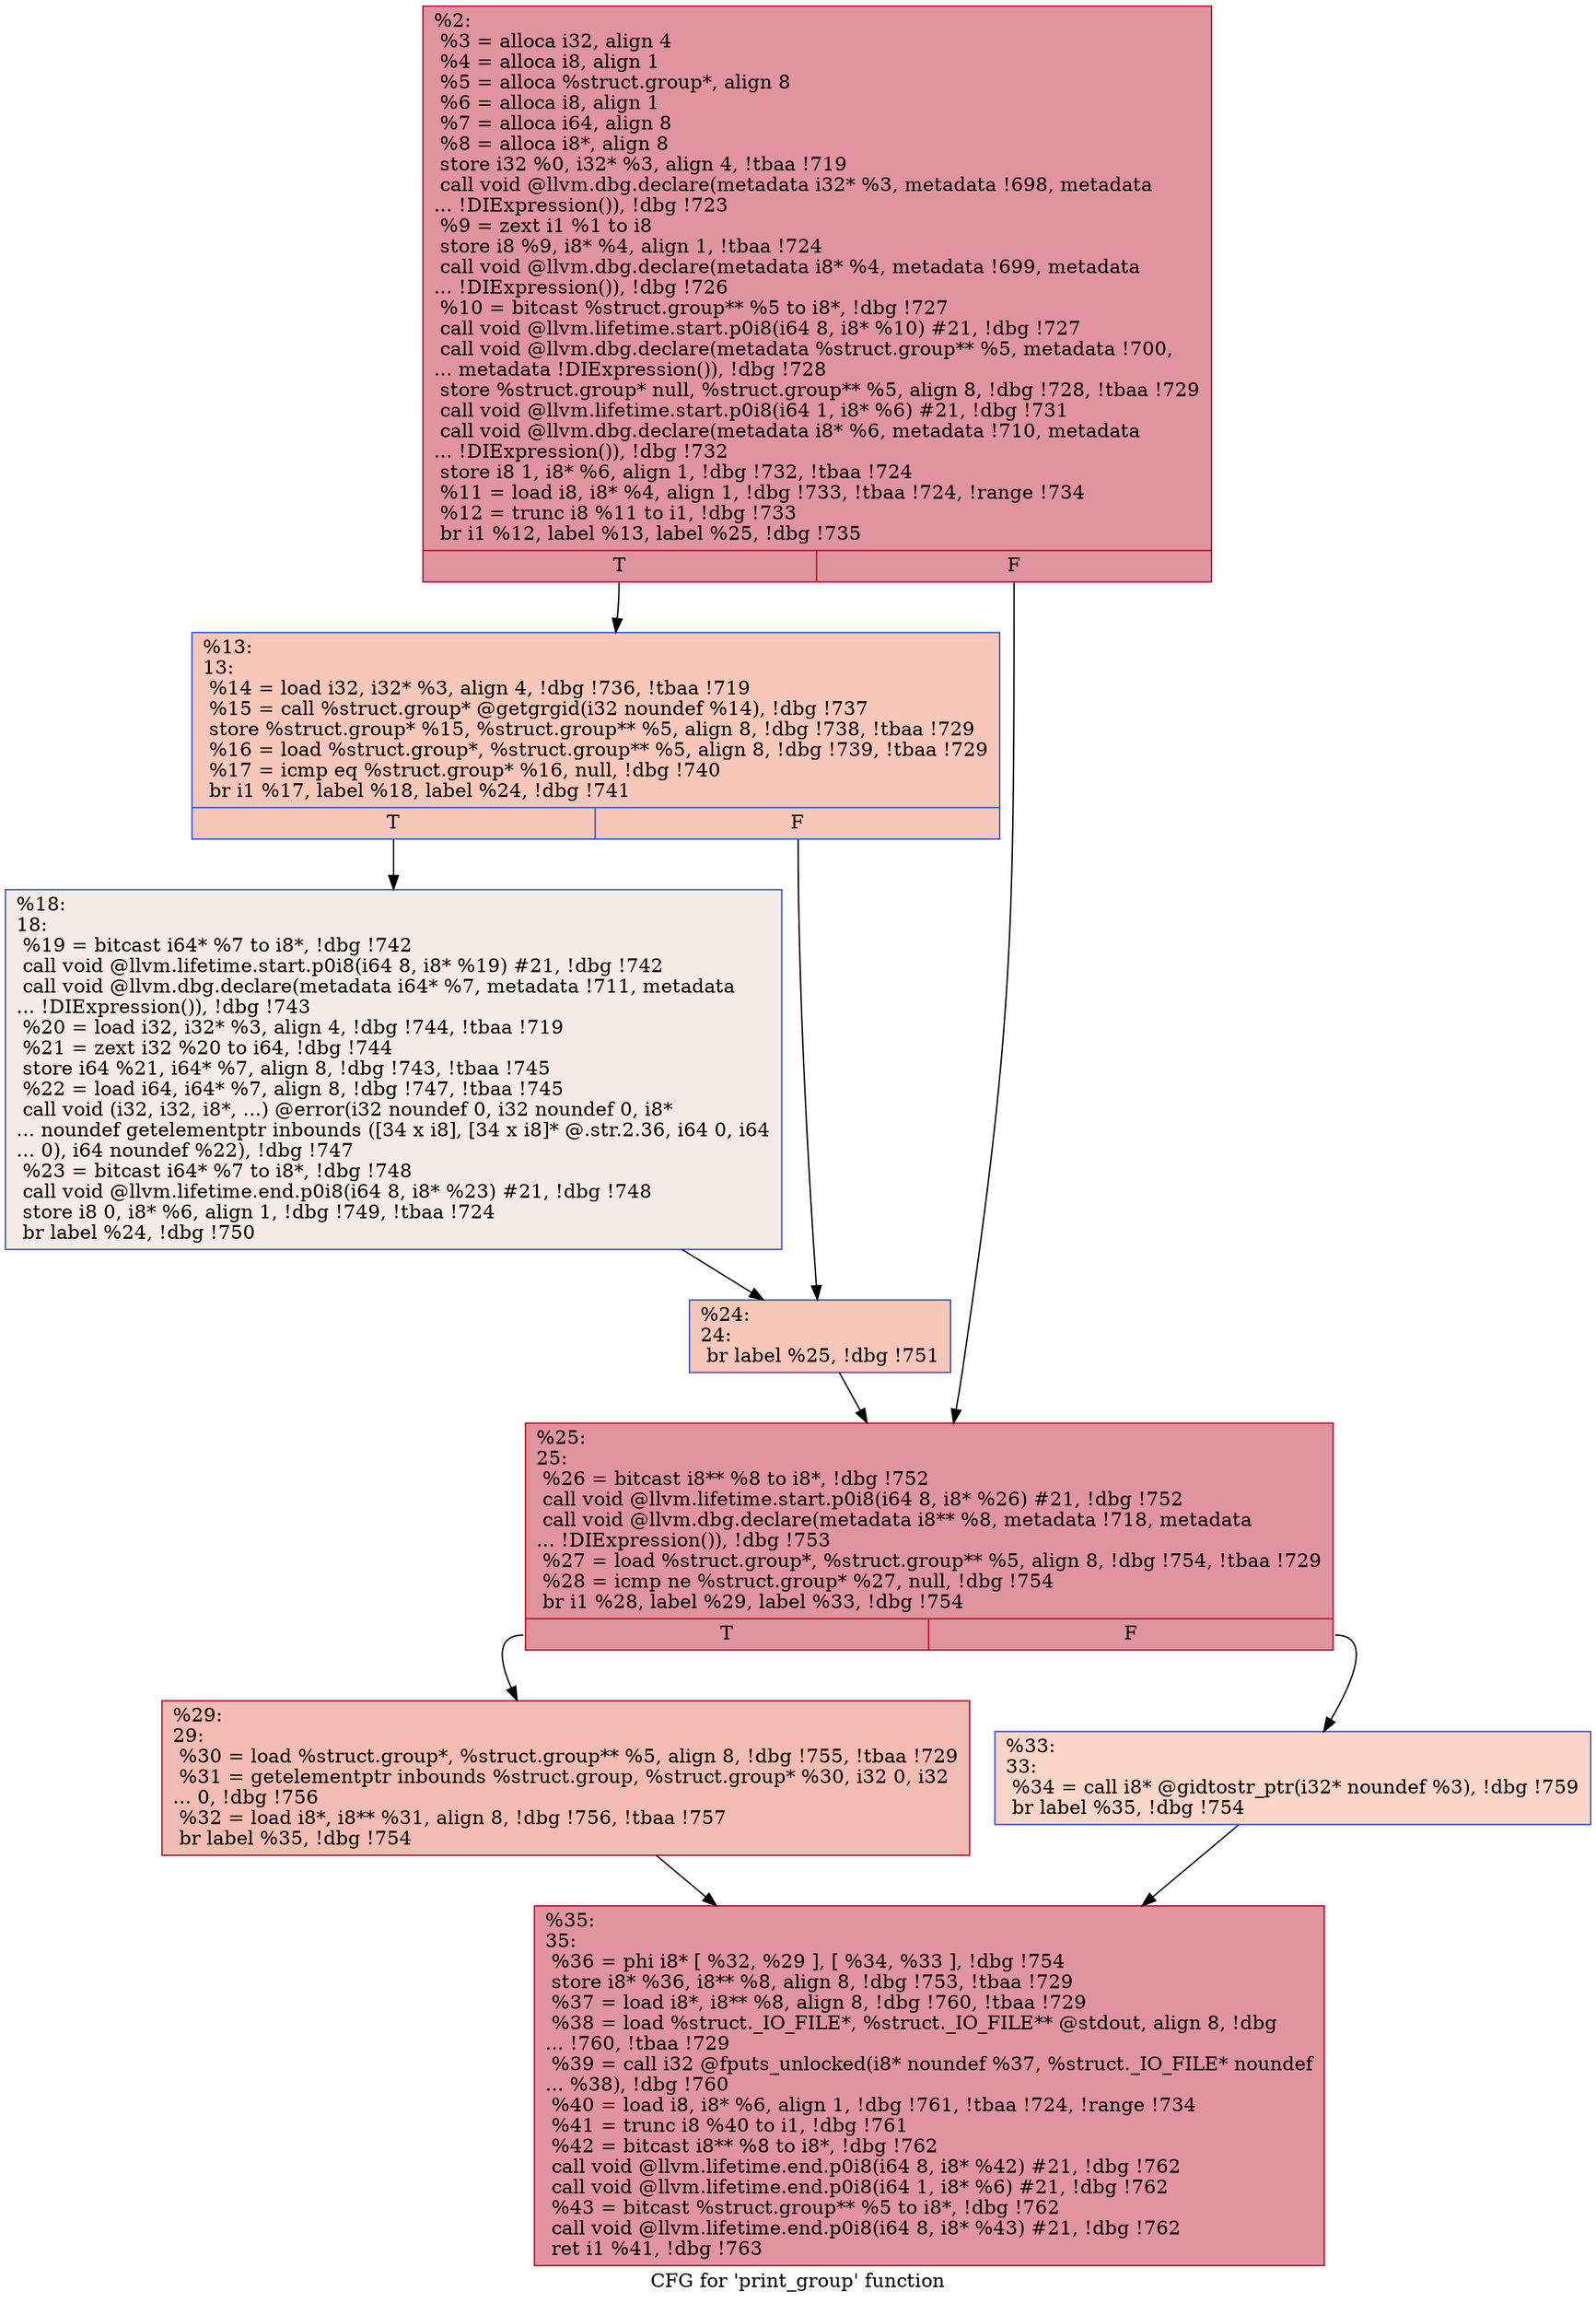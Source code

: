 digraph "CFG for 'print_group' function" {
	label="CFG for 'print_group' function";

	Node0x24a47d0 [shape=record,color="#b70d28ff", style=filled, fillcolor="#b70d2870",label="{%2:\l  %3 = alloca i32, align 4\l  %4 = alloca i8, align 1\l  %5 = alloca %struct.group*, align 8\l  %6 = alloca i8, align 1\l  %7 = alloca i64, align 8\l  %8 = alloca i8*, align 8\l  store i32 %0, i32* %3, align 4, !tbaa !719\l  call void @llvm.dbg.declare(metadata i32* %3, metadata !698, metadata\l... !DIExpression()), !dbg !723\l  %9 = zext i1 %1 to i8\l  store i8 %9, i8* %4, align 1, !tbaa !724\l  call void @llvm.dbg.declare(metadata i8* %4, metadata !699, metadata\l... !DIExpression()), !dbg !726\l  %10 = bitcast %struct.group** %5 to i8*, !dbg !727\l  call void @llvm.lifetime.start.p0i8(i64 8, i8* %10) #21, !dbg !727\l  call void @llvm.dbg.declare(metadata %struct.group** %5, metadata !700,\l... metadata !DIExpression()), !dbg !728\l  store %struct.group* null, %struct.group** %5, align 8, !dbg !728, !tbaa !729\l  call void @llvm.lifetime.start.p0i8(i64 1, i8* %6) #21, !dbg !731\l  call void @llvm.dbg.declare(metadata i8* %6, metadata !710, metadata\l... !DIExpression()), !dbg !732\l  store i8 1, i8* %6, align 1, !dbg !732, !tbaa !724\l  %11 = load i8, i8* %4, align 1, !dbg !733, !tbaa !724, !range !734\l  %12 = trunc i8 %11 to i1, !dbg !733\l  br i1 %12, label %13, label %25, !dbg !735\l|{<s0>T|<s1>F}}"];
	Node0x24a47d0:s0 -> Node0x24a4820;
	Node0x24a47d0:s1 -> Node0x24a4910;
	Node0x24a4820 [shape=record,color="#3d50c3ff", style=filled, fillcolor="#ec7f6370",label="{%13:\l13:                                               \l  %14 = load i32, i32* %3, align 4, !dbg !736, !tbaa !719\l  %15 = call %struct.group* @getgrgid(i32 noundef %14), !dbg !737\l  store %struct.group* %15, %struct.group** %5, align 8, !dbg !738, !tbaa !729\l  %16 = load %struct.group*, %struct.group** %5, align 8, !dbg !739, !tbaa !729\l  %17 = icmp eq %struct.group* %16, null, !dbg !740\l  br i1 %17, label %18, label %24, !dbg !741\l|{<s0>T|<s1>F}}"];
	Node0x24a4820:s0 -> Node0x24a4870;
	Node0x24a4820:s1 -> Node0x24a48c0;
	Node0x24a4870 [shape=record,color="#3d50c3ff", style=filled, fillcolor="#ead5c970",label="{%18:\l18:                                               \l  %19 = bitcast i64* %7 to i8*, !dbg !742\l  call void @llvm.lifetime.start.p0i8(i64 8, i8* %19) #21, !dbg !742\l  call void @llvm.dbg.declare(metadata i64* %7, metadata !711, metadata\l... !DIExpression()), !dbg !743\l  %20 = load i32, i32* %3, align 4, !dbg !744, !tbaa !719\l  %21 = zext i32 %20 to i64, !dbg !744\l  store i64 %21, i64* %7, align 8, !dbg !743, !tbaa !745\l  %22 = load i64, i64* %7, align 8, !dbg !747, !tbaa !745\l  call void (i32, i32, i8*, ...) @error(i32 noundef 0, i32 noundef 0, i8*\l... noundef getelementptr inbounds ([34 x i8], [34 x i8]* @.str.2.36, i64 0, i64\l... 0), i64 noundef %22), !dbg !747\l  %23 = bitcast i64* %7 to i8*, !dbg !748\l  call void @llvm.lifetime.end.p0i8(i64 8, i8* %23) #21, !dbg !748\l  store i8 0, i8* %6, align 1, !dbg !749, !tbaa !724\l  br label %24, !dbg !750\l}"];
	Node0x24a4870 -> Node0x24a48c0;
	Node0x24a48c0 [shape=record,color="#3d50c3ff", style=filled, fillcolor="#ec7f6370",label="{%24:\l24:                                               \l  br label %25, !dbg !751\l}"];
	Node0x24a48c0 -> Node0x24a4910;
	Node0x24a4910 [shape=record,color="#b70d28ff", style=filled, fillcolor="#b70d2870",label="{%25:\l25:                                               \l  %26 = bitcast i8** %8 to i8*, !dbg !752\l  call void @llvm.lifetime.start.p0i8(i64 8, i8* %26) #21, !dbg !752\l  call void @llvm.dbg.declare(metadata i8** %8, metadata !718, metadata\l... !DIExpression()), !dbg !753\l  %27 = load %struct.group*, %struct.group** %5, align 8, !dbg !754, !tbaa !729\l  %28 = icmp ne %struct.group* %27, null, !dbg !754\l  br i1 %28, label %29, label %33, !dbg !754\l|{<s0>T|<s1>F}}"];
	Node0x24a4910:s0 -> Node0x24a4960;
	Node0x24a4910:s1 -> Node0x24a49b0;
	Node0x24a4960 [shape=record,color="#b70d28ff", style=filled, fillcolor="#e1675170",label="{%29:\l29:                                               \l  %30 = load %struct.group*, %struct.group** %5, align 8, !dbg !755, !tbaa !729\l  %31 = getelementptr inbounds %struct.group, %struct.group* %30, i32 0, i32\l... 0, !dbg !756\l  %32 = load i8*, i8** %31, align 8, !dbg !756, !tbaa !757\l  br label %35, !dbg !754\l}"];
	Node0x24a4960 -> Node0x24a4a00;
	Node0x24a49b0 [shape=record,color="#3d50c3ff", style=filled, fillcolor="#f5a08170",label="{%33:\l33:                                               \l  %34 = call i8* @gidtostr_ptr(i32* noundef %3), !dbg !759\l  br label %35, !dbg !754\l}"];
	Node0x24a49b0 -> Node0x24a4a00;
	Node0x24a4a00 [shape=record,color="#b70d28ff", style=filled, fillcolor="#b70d2870",label="{%35:\l35:                                               \l  %36 = phi i8* [ %32, %29 ], [ %34, %33 ], !dbg !754\l  store i8* %36, i8** %8, align 8, !dbg !753, !tbaa !729\l  %37 = load i8*, i8** %8, align 8, !dbg !760, !tbaa !729\l  %38 = load %struct._IO_FILE*, %struct._IO_FILE** @stdout, align 8, !dbg\l... !760, !tbaa !729\l  %39 = call i32 @fputs_unlocked(i8* noundef %37, %struct._IO_FILE* noundef\l... %38), !dbg !760\l  %40 = load i8, i8* %6, align 1, !dbg !761, !tbaa !724, !range !734\l  %41 = trunc i8 %40 to i1, !dbg !761\l  %42 = bitcast i8** %8 to i8*, !dbg !762\l  call void @llvm.lifetime.end.p0i8(i64 8, i8* %42) #21, !dbg !762\l  call void @llvm.lifetime.end.p0i8(i64 1, i8* %6) #21, !dbg !762\l  %43 = bitcast %struct.group** %5 to i8*, !dbg !762\l  call void @llvm.lifetime.end.p0i8(i64 8, i8* %43) #21, !dbg !762\l  ret i1 %41, !dbg !763\l}"];
}
